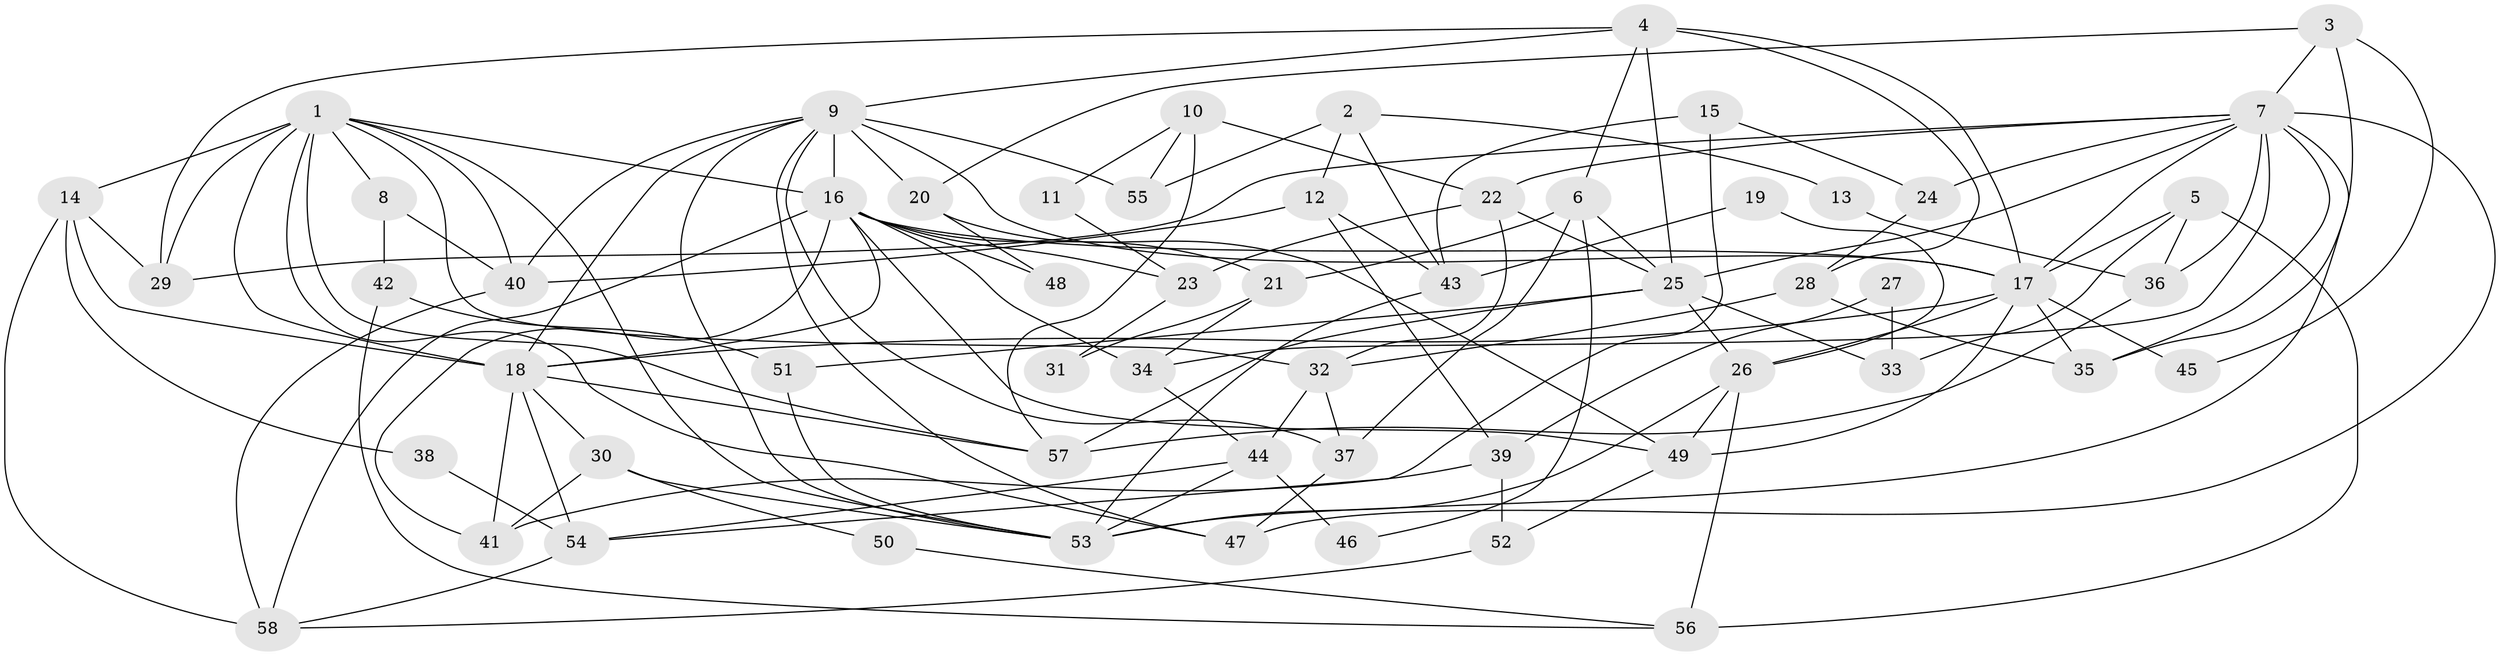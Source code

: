 // original degree distribution, {6: 0.08536585365853659, 4: 0.36585365853658536, 7: 0.012195121951219513, 3: 0.2073170731707317, 5: 0.17073170731707318, 2: 0.13414634146341464, 8: 0.024390243902439025}
// Generated by graph-tools (version 1.1) at 2025/50/03/04/25 22:50:59]
// undirected, 58 vertices, 132 edges
graph export_dot {
  node [color=gray90,style=filled];
  1;
  2;
  3;
  4;
  5;
  6;
  7;
  8;
  9;
  10;
  11;
  12;
  13;
  14;
  15;
  16;
  17;
  18;
  19;
  20;
  21;
  22;
  23;
  24;
  25;
  26;
  27;
  28;
  29;
  30;
  31;
  32;
  33;
  34;
  35;
  36;
  37;
  38;
  39;
  40;
  41;
  42;
  43;
  44;
  45;
  46;
  47;
  48;
  49;
  50;
  51;
  52;
  53;
  54;
  55;
  56;
  57;
  58;
  1 -- 8 [weight=1.0];
  1 -- 14 [weight=2.0];
  1 -- 16 [weight=1.0];
  1 -- 18 [weight=1.0];
  1 -- 29 [weight=1.0];
  1 -- 32 [weight=1.0];
  1 -- 40 [weight=1.0];
  1 -- 47 [weight=1.0];
  1 -- 53 [weight=1.0];
  1 -- 57 [weight=1.0];
  2 -- 12 [weight=1.0];
  2 -- 13 [weight=1.0];
  2 -- 43 [weight=1.0];
  2 -- 55 [weight=1.0];
  3 -- 7 [weight=1.0];
  3 -- 20 [weight=1.0];
  3 -- 35 [weight=1.0];
  3 -- 45 [weight=1.0];
  4 -- 6 [weight=1.0];
  4 -- 9 [weight=1.0];
  4 -- 17 [weight=1.0];
  4 -- 25 [weight=2.0];
  4 -- 28 [weight=1.0];
  4 -- 29 [weight=1.0];
  5 -- 17 [weight=1.0];
  5 -- 33 [weight=1.0];
  5 -- 36 [weight=1.0];
  5 -- 56 [weight=1.0];
  6 -- 21 [weight=1.0];
  6 -- 25 [weight=1.0];
  6 -- 37 [weight=1.0];
  6 -- 46 [weight=1.0];
  7 -- 17 [weight=1.0];
  7 -- 22 [weight=1.0];
  7 -- 24 [weight=1.0];
  7 -- 25 [weight=1.0];
  7 -- 29 [weight=1.0];
  7 -- 34 [weight=1.0];
  7 -- 35 [weight=1.0];
  7 -- 36 [weight=1.0];
  7 -- 47 [weight=1.0];
  7 -- 53 [weight=1.0];
  8 -- 40 [weight=1.0];
  8 -- 42 [weight=1.0];
  9 -- 16 [weight=1.0];
  9 -- 17 [weight=1.0];
  9 -- 18 [weight=1.0];
  9 -- 20 [weight=2.0];
  9 -- 37 [weight=1.0];
  9 -- 40 [weight=1.0];
  9 -- 47 [weight=1.0];
  9 -- 53 [weight=1.0];
  9 -- 55 [weight=1.0];
  10 -- 11 [weight=1.0];
  10 -- 22 [weight=1.0];
  10 -- 55 [weight=1.0];
  10 -- 57 [weight=1.0];
  11 -- 23 [weight=1.0];
  12 -- 39 [weight=1.0];
  12 -- 40 [weight=1.0];
  12 -- 43 [weight=1.0];
  13 -- 36 [weight=1.0];
  14 -- 18 [weight=1.0];
  14 -- 29 [weight=1.0];
  14 -- 38 [weight=1.0];
  14 -- 58 [weight=1.0];
  15 -- 24 [weight=1.0];
  15 -- 43 [weight=1.0];
  15 -- 54 [weight=1.0];
  16 -- 17 [weight=1.0];
  16 -- 18 [weight=1.0];
  16 -- 21 [weight=1.0];
  16 -- 23 [weight=1.0];
  16 -- 34 [weight=2.0];
  16 -- 41 [weight=1.0];
  16 -- 48 [weight=1.0];
  16 -- 49 [weight=1.0];
  16 -- 58 [weight=1.0];
  17 -- 18 [weight=1.0];
  17 -- 26 [weight=1.0];
  17 -- 35 [weight=1.0];
  17 -- 45 [weight=1.0];
  17 -- 49 [weight=1.0];
  18 -- 30 [weight=1.0];
  18 -- 41 [weight=1.0];
  18 -- 54 [weight=1.0];
  18 -- 57 [weight=1.0];
  19 -- 26 [weight=1.0];
  19 -- 43 [weight=1.0];
  20 -- 48 [weight=1.0];
  20 -- 49 [weight=1.0];
  21 -- 31 [weight=1.0];
  21 -- 34 [weight=1.0];
  22 -- 23 [weight=1.0];
  22 -- 25 [weight=1.0];
  22 -- 32 [weight=1.0];
  23 -- 31 [weight=1.0];
  24 -- 28 [weight=1.0];
  25 -- 26 [weight=1.0];
  25 -- 33 [weight=1.0];
  25 -- 51 [weight=1.0];
  25 -- 57 [weight=2.0];
  26 -- 49 [weight=1.0];
  26 -- 53 [weight=1.0];
  26 -- 56 [weight=1.0];
  27 -- 33 [weight=1.0];
  27 -- 39 [weight=1.0];
  28 -- 32 [weight=1.0];
  28 -- 35 [weight=1.0];
  30 -- 41 [weight=1.0];
  30 -- 50 [weight=1.0];
  30 -- 53 [weight=1.0];
  32 -- 37 [weight=1.0];
  32 -- 44 [weight=1.0];
  34 -- 44 [weight=1.0];
  36 -- 57 [weight=1.0];
  37 -- 47 [weight=1.0];
  38 -- 54 [weight=1.0];
  39 -- 41 [weight=1.0];
  39 -- 52 [weight=1.0];
  40 -- 58 [weight=1.0];
  42 -- 51 [weight=1.0];
  42 -- 56 [weight=1.0];
  43 -- 53 [weight=1.0];
  44 -- 46 [weight=1.0];
  44 -- 53 [weight=1.0];
  44 -- 54 [weight=1.0];
  49 -- 52 [weight=1.0];
  50 -- 56 [weight=1.0];
  51 -- 53 [weight=1.0];
  52 -- 58 [weight=1.0];
  54 -- 58 [weight=1.0];
}
